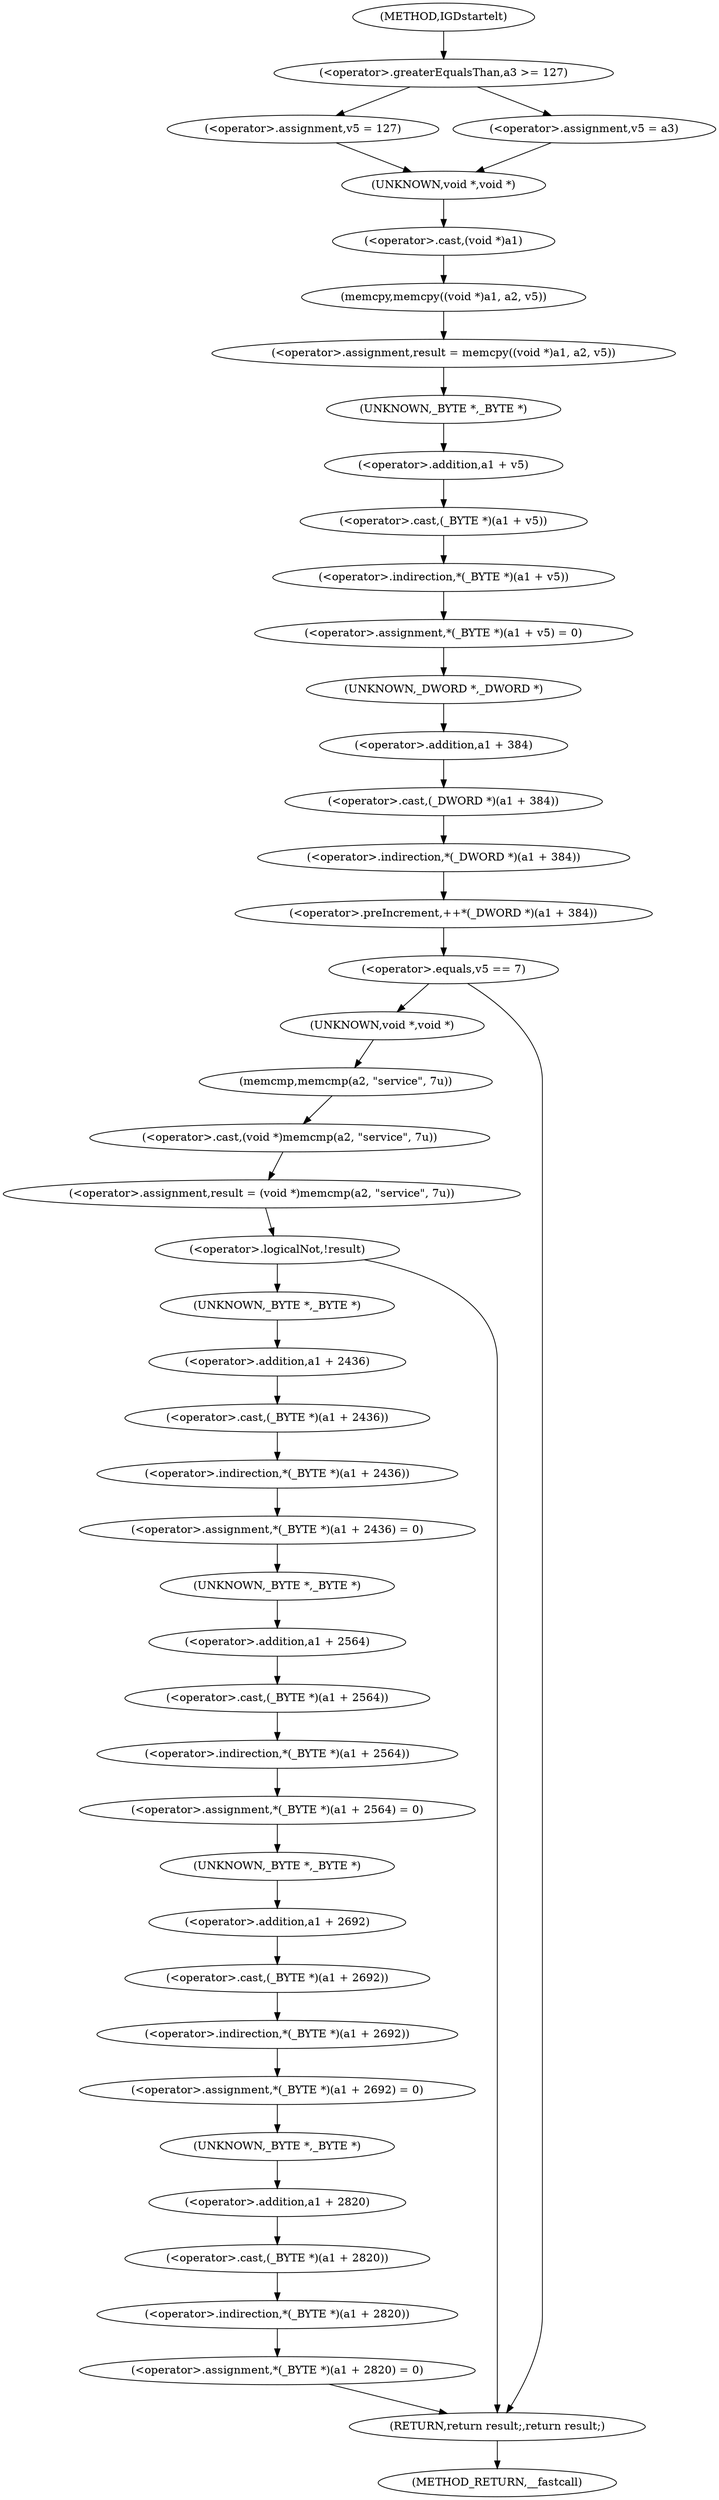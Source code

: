 digraph IGDstartelt {  
"1000111" [label = "(<operator>.greaterEqualsThan,a3 >= 127)" ]
"1000114" [label = "(<operator>.assignment,v5 = 127)" ]
"1000118" [label = "(<operator>.assignment,v5 = a3)" ]
"1000121" [label = "(<operator>.assignment,result = memcpy((void *)a1, a2, v5))" ]
"1000123" [label = "(memcpy,memcpy((void *)a1, a2, v5))" ]
"1000124" [label = "(<operator>.cast,(void *)a1)" ]
"1000125" [label = "(UNKNOWN,void *,void *)" ]
"1000129" [label = "(<operator>.assignment,*(_BYTE *)(a1 + v5) = 0)" ]
"1000130" [label = "(<operator>.indirection,*(_BYTE *)(a1 + v5))" ]
"1000131" [label = "(<operator>.cast,(_BYTE *)(a1 + v5))" ]
"1000132" [label = "(UNKNOWN,_BYTE *,_BYTE *)" ]
"1000133" [label = "(<operator>.addition,a1 + v5)" ]
"1000137" [label = "(<operator>.preIncrement,++*(_DWORD *)(a1 + 384))" ]
"1000138" [label = "(<operator>.indirection,*(_DWORD *)(a1 + 384))" ]
"1000139" [label = "(<operator>.cast,(_DWORD *)(a1 + 384))" ]
"1000140" [label = "(UNKNOWN,_DWORD *,_DWORD *)" ]
"1000141" [label = "(<operator>.addition,a1 + 384)" ]
"1000145" [label = "(<operator>.equals,v5 == 7)" ]
"1000149" [label = "(<operator>.assignment,result = (void *)memcmp(a2, \"service\", 7u))" ]
"1000151" [label = "(<operator>.cast,(void *)memcmp(a2, \"service\", 7u))" ]
"1000152" [label = "(UNKNOWN,void *,void *)" ]
"1000153" [label = "(memcmp,memcmp(a2, \"service\", 7u))" ]
"1000158" [label = "(<operator>.logicalNot,!result)" ]
"1000161" [label = "(<operator>.assignment,*(_BYTE *)(a1 + 2436) = 0)" ]
"1000162" [label = "(<operator>.indirection,*(_BYTE *)(a1 + 2436))" ]
"1000163" [label = "(<operator>.cast,(_BYTE *)(a1 + 2436))" ]
"1000164" [label = "(UNKNOWN,_BYTE *,_BYTE *)" ]
"1000165" [label = "(<operator>.addition,a1 + 2436)" ]
"1000169" [label = "(<operator>.assignment,*(_BYTE *)(a1 + 2564) = 0)" ]
"1000170" [label = "(<operator>.indirection,*(_BYTE *)(a1 + 2564))" ]
"1000171" [label = "(<operator>.cast,(_BYTE *)(a1 + 2564))" ]
"1000172" [label = "(UNKNOWN,_BYTE *,_BYTE *)" ]
"1000173" [label = "(<operator>.addition,a1 + 2564)" ]
"1000177" [label = "(<operator>.assignment,*(_BYTE *)(a1 + 2692) = 0)" ]
"1000178" [label = "(<operator>.indirection,*(_BYTE *)(a1 + 2692))" ]
"1000179" [label = "(<operator>.cast,(_BYTE *)(a1 + 2692))" ]
"1000180" [label = "(UNKNOWN,_BYTE *,_BYTE *)" ]
"1000181" [label = "(<operator>.addition,a1 + 2692)" ]
"1000185" [label = "(<operator>.assignment,*(_BYTE *)(a1 + 2820) = 0)" ]
"1000186" [label = "(<operator>.indirection,*(_BYTE *)(a1 + 2820))" ]
"1000187" [label = "(<operator>.cast,(_BYTE *)(a1 + 2820))" ]
"1000188" [label = "(UNKNOWN,_BYTE *,_BYTE *)" ]
"1000189" [label = "(<operator>.addition,a1 + 2820)" ]
"1000193" [label = "(RETURN,return result;,return result;)" ]
"1000103" [label = "(METHOD,IGDstartelt)" ]
"1000195" [label = "(METHOD_RETURN,__fastcall)" ]
  "1000111" -> "1000114" 
  "1000111" -> "1000118" 
  "1000114" -> "1000125" 
  "1000118" -> "1000125" 
  "1000121" -> "1000132" 
  "1000123" -> "1000121" 
  "1000124" -> "1000123" 
  "1000125" -> "1000124" 
  "1000129" -> "1000140" 
  "1000130" -> "1000129" 
  "1000131" -> "1000130" 
  "1000132" -> "1000133" 
  "1000133" -> "1000131" 
  "1000137" -> "1000145" 
  "1000138" -> "1000137" 
  "1000139" -> "1000138" 
  "1000140" -> "1000141" 
  "1000141" -> "1000139" 
  "1000145" -> "1000152" 
  "1000145" -> "1000193" 
  "1000149" -> "1000158" 
  "1000151" -> "1000149" 
  "1000152" -> "1000153" 
  "1000153" -> "1000151" 
  "1000158" -> "1000164" 
  "1000158" -> "1000193" 
  "1000161" -> "1000172" 
  "1000162" -> "1000161" 
  "1000163" -> "1000162" 
  "1000164" -> "1000165" 
  "1000165" -> "1000163" 
  "1000169" -> "1000180" 
  "1000170" -> "1000169" 
  "1000171" -> "1000170" 
  "1000172" -> "1000173" 
  "1000173" -> "1000171" 
  "1000177" -> "1000188" 
  "1000178" -> "1000177" 
  "1000179" -> "1000178" 
  "1000180" -> "1000181" 
  "1000181" -> "1000179" 
  "1000185" -> "1000193" 
  "1000186" -> "1000185" 
  "1000187" -> "1000186" 
  "1000188" -> "1000189" 
  "1000189" -> "1000187" 
  "1000193" -> "1000195" 
  "1000103" -> "1000111" 
}

